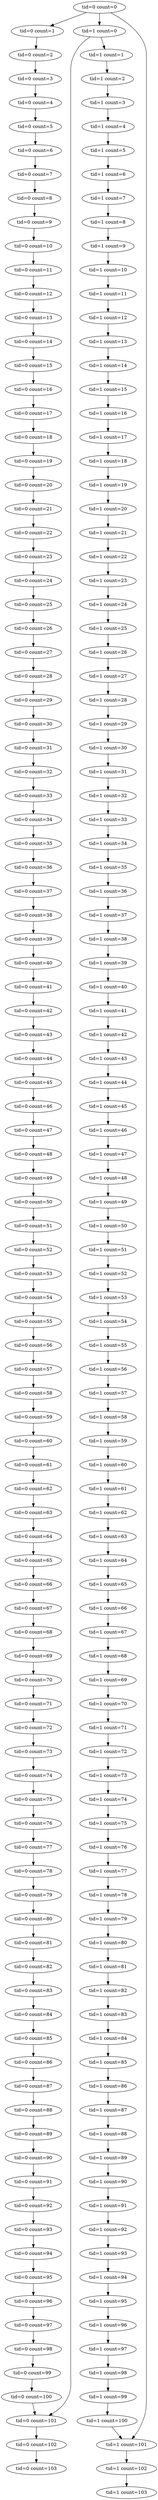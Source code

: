 digraph G {
0 [count=0, is_write=0, label="tid=0 count=0", start_addr=0, tid=0];
1 [count=1, is_write=0, label="tid=0 count=1", start_addr=0, tid=0];
2 [count=2, is_write=0, label="tid=0 count=2", start_addr=0, tid=0];
3 [count=3, is_write=0, label="tid=0 count=3", start_addr=0, tid=0];
4 [count=4, is_write=0, label="tid=0 count=4", start_addr=0, tid=0];
5 [count=5, is_write=0, label="tid=0 count=5", start_addr=0, tid=0];
6 [count=6, is_write=0, label="tid=0 count=6", start_addr=0, tid=0];
7 [count=7, is_write=0, label="tid=0 count=7", start_addr=0, tid=0];
8 [count=8, is_write=0, label="tid=0 count=8", start_addr=0, tid=0];
9 [count=9, is_write=0, label="tid=0 count=9", start_addr=0, tid=0];
10 [count=10, is_write=0, label="tid=0 count=10", start_addr=0, tid=0];
11 [count=11, is_write=0, label="tid=0 count=11", start_addr=0, tid=0];
12 [count=12, is_write=0, label="tid=0 count=12", start_addr=0, tid=0];
13 [count=13, is_write=0, label="tid=0 count=13", start_addr=0, tid=0];
14 [count=14, is_write=0, label="tid=0 count=14", start_addr=0, tid=0];
15 [count=15, is_write=0, label="tid=0 count=15", start_addr=0, tid=0];
16 [count=16, is_write=0, label="tid=0 count=16", start_addr=0, tid=0];
17 [count=17, is_write=0, label="tid=0 count=17", start_addr=0, tid=0];
18 [count=18, is_write=0, label="tid=0 count=18", start_addr=0, tid=0];
19 [count=19, is_write=0, label="tid=0 count=19", start_addr=0, tid=0];
20 [count=20, is_write=0, label="tid=0 count=20", start_addr=0, tid=0];
21 [count=21, is_write=0, label="tid=0 count=21", start_addr=0, tid=0];
22 [count=22, is_write=0, label="tid=0 count=22", start_addr=0, tid=0];
23 [count=23, is_write=0, label="tid=0 count=23", start_addr=0, tid=0];
24 [count=24, is_write=0, label="tid=0 count=24", start_addr=0, tid=0];
25 [count=25, is_write=0, label="tid=0 count=25", start_addr=0, tid=0];
26 [count=26, is_write=0, label="tid=0 count=26", start_addr=0, tid=0];
27 [count=27, is_write=0, label="tid=0 count=27", start_addr=0, tid=0];
28 [count=28, is_write=0, label="tid=0 count=28", start_addr=0, tid=0];
29 [count=29, is_write=0, label="tid=0 count=29", start_addr=0, tid=0];
30 [count=30, is_write=0, label="tid=0 count=30", start_addr=0, tid=0];
31 [count=31, is_write=0, label="tid=0 count=31", start_addr=0, tid=0];
32 [count=32, is_write=0, label="tid=0 count=32", start_addr=0, tid=0];
33 [count=33, is_write=0, label="tid=0 count=33", start_addr=0, tid=0];
34 [count=34, is_write=0, label="tid=0 count=34", start_addr=0, tid=0];
35 [count=35, is_write=0, label="tid=0 count=35", start_addr=0, tid=0];
36 [count=36, is_write=0, label="tid=0 count=36", start_addr=0, tid=0];
37 [count=37, is_write=0, label="tid=0 count=37", start_addr=0, tid=0];
38 [count=38, is_write=0, label="tid=0 count=38", start_addr=0, tid=0];
39 [count=39, is_write=0, label="tid=0 count=39", start_addr=0, tid=0];
40 [count=40, is_write=0, label="tid=0 count=40", start_addr=0, tid=0];
41 [count=41, is_write=0, label="tid=0 count=41", start_addr=0, tid=0];
42 [count=42, is_write=0, label="tid=0 count=42", start_addr=0, tid=0];
43 [count=43, is_write=0, label="tid=0 count=43", start_addr=0, tid=0];
44 [count=44, is_write=0, label="tid=0 count=44", start_addr=0, tid=0];
45 [count=45, is_write=0, label="tid=0 count=45", start_addr=0, tid=0];
46 [count=46, is_write=0, label="tid=0 count=46", start_addr=0, tid=0];
47 [count=47, is_write=0, label="tid=0 count=47", start_addr=0, tid=0];
48 [count=48, is_write=0, label="tid=0 count=48", start_addr=0, tid=0];
49 [count=49, is_write=0, label="tid=0 count=49", start_addr=0, tid=0];
50 [count=50, is_write=0, label="tid=0 count=50", start_addr=0, tid=0];
51 [count=51, is_write=0, label="tid=0 count=51", start_addr=0, tid=0];
52 [count=52, is_write=0, label="tid=0 count=52", start_addr=0, tid=0];
53 [count=53, is_write=0, label="tid=0 count=53", start_addr=0, tid=0];
54 [count=54, is_write=0, label="tid=0 count=54", start_addr=0, tid=0];
55 [count=55, is_write=0, label="tid=0 count=55", start_addr=0, tid=0];
56 [count=56, is_write=0, label="tid=0 count=56", start_addr=0, tid=0];
57 [count=57, is_write=0, label="tid=0 count=57", start_addr=0, tid=0];
58 [count=58, is_write=0, label="tid=0 count=58", start_addr=0, tid=0];
59 [count=59, is_write=0, label="tid=0 count=59", start_addr=0, tid=0];
60 [count=60, is_write=0, label="tid=0 count=60", start_addr=0, tid=0];
61 [count=61, is_write=0, label="tid=0 count=61", start_addr=0, tid=0];
62 [count=62, is_write=0, label="tid=0 count=62", start_addr=0, tid=0];
63 [count=63, is_write=0, label="tid=0 count=63", start_addr=0, tid=0];
64 [count=64, is_write=0, label="tid=0 count=64", start_addr=0, tid=0];
65 [count=65, is_write=0, label="tid=0 count=65", start_addr=0, tid=0];
66 [count=66, is_write=0, label="tid=0 count=66", start_addr=0, tid=0];
67 [count=67, is_write=0, label="tid=0 count=67", start_addr=0, tid=0];
68 [count=68, is_write=0, label="tid=0 count=68", start_addr=0, tid=0];
69 [count=69, is_write=0, label="tid=0 count=69", start_addr=0, tid=0];
70 [count=70, is_write=0, label="tid=0 count=70", start_addr=0, tid=0];
71 [count=71, is_write=0, label="tid=0 count=71", start_addr=0, tid=0];
72 [count=72, is_write=0, label="tid=0 count=72", start_addr=0, tid=0];
73 [count=73, is_write=0, label="tid=0 count=73", start_addr=0, tid=0];
74 [count=74, is_write=0, label="tid=0 count=74", start_addr=0, tid=0];
75 [count=75, is_write=0, label="tid=0 count=75", start_addr=0, tid=0];
76 [count=76, is_write=0, label="tid=0 count=76", start_addr=0, tid=0];
77 [count=77, is_write=0, label="tid=0 count=77", start_addr=0, tid=0];
78 [count=78, is_write=0, label="tid=0 count=78", start_addr=0, tid=0];
79 [count=79, is_write=0, label="tid=0 count=79", start_addr=0, tid=0];
80 [count=80, is_write=0, label="tid=0 count=80", start_addr=0, tid=0];
81 [count=81, is_write=0, label="tid=0 count=81", start_addr=0, tid=0];
82 [count=82, is_write=0, label="tid=0 count=82", start_addr=0, tid=0];
83 [count=83, is_write=0, label="tid=0 count=83", start_addr=0, tid=0];
84 [count=84, is_write=0, label="tid=0 count=84", start_addr=0, tid=0];
85 [count=85, is_write=0, label="tid=0 count=85", start_addr=0, tid=0];
86 [count=86, is_write=0, label="tid=0 count=86", start_addr=0, tid=0];
87 [count=87, is_write=0, label="tid=0 count=87", start_addr=0, tid=0];
88 [count=88, is_write=0, label="tid=0 count=88", start_addr=0, tid=0];
89 [count=89, is_write=0, label="tid=0 count=89", start_addr=0, tid=0];
90 [count=90, is_write=0, label="tid=0 count=90", start_addr=0, tid=0];
91 [count=91, is_write=0, label="tid=0 count=91", start_addr=0, tid=0];
92 [count=92, is_write=0, label="tid=0 count=92", start_addr=0, tid=0];
93 [count=93, is_write=0, label="tid=0 count=93", start_addr=0, tid=0];
94 [count=94, is_write=0, label="tid=0 count=94", start_addr=0, tid=0];
95 [count=95, is_write=0, label="tid=0 count=95", start_addr=0, tid=0];
96 [count=96, is_write=0, label="tid=0 count=96", start_addr=0, tid=0];
97 [count=97, is_write=0, label="tid=0 count=97", start_addr=0, tid=0];
98 [count=98, is_write=0, label="tid=0 count=98", start_addr=0, tid=0];
99 [count=99, is_write=0, label="tid=0 count=99", start_addr=0, tid=0];
100 [count=100, is_write=0, label="tid=0 count=100", start_addr=0, tid=0];
101 [count=101, is_write=0, label="tid=0 count=101", start_addr=0, tid=0];
102 [count=102, is_write=0, label="tid=0 count=102", start_addr=0, tid=0];
103 [count=103, is_write=0, label="tid=0 count=103", start_addr=0, tid=0];
110 [count=0, is_write=0, label="tid=1 count=0", start_addr=0, tid=1];
111 [count=1, is_write=0, label="tid=1 count=1", start_addr=0, tid=1];
112 [count=2, is_write=0, label="tid=1 count=2", start_addr=0, tid=1];
113 [count=3, is_write=0, label="tid=1 count=3", start_addr=0, tid=1];
114 [count=4, is_write=0, label="tid=1 count=4", start_addr=0, tid=1];
115 [count=5, is_write=0, label="tid=1 count=5", start_addr=0, tid=1];
116 [count=6, is_write=0, label="tid=1 count=6", start_addr=0, tid=1];
117 [count=7, is_write=0, label="tid=1 count=7", start_addr=0, tid=1];
118 [count=8, is_write=0, label="tid=1 count=8", start_addr=0, tid=1];
119 [count=9, is_write=0, label="tid=1 count=9", start_addr=0, tid=1];
120 [count=10, is_write=0, label="tid=1 count=10", start_addr=0, tid=1];
121 [count=11, is_write=0, label="tid=1 count=11", start_addr=0, tid=1];
122 [count=12, is_write=0, label="tid=1 count=12", start_addr=0, tid=1];
123 [count=13, is_write=0, label="tid=1 count=13", start_addr=0, tid=1];
124 [count=14, is_write=0, label="tid=1 count=14", start_addr=0, tid=1];
125 [count=15, is_write=0, label="tid=1 count=15", start_addr=0, tid=1];
126 [count=16, is_write=0, label="tid=1 count=16", start_addr=0, tid=1];
127 [count=17, is_write=0, label="tid=1 count=17", start_addr=0, tid=1];
128 [count=18, is_write=0, label="tid=1 count=18", start_addr=0, tid=1];
129 [count=19, is_write=0, label="tid=1 count=19", start_addr=0, tid=1];
130 [count=20, is_write=0, label="tid=1 count=20", start_addr=0, tid=1];
131 [count=21, is_write=0, label="tid=1 count=21", start_addr=0, tid=1];
132 [count=22, is_write=0, label="tid=1 count=22", start_addr=0, tid=1];
133 [count=23, is_write=0, label="tid=1 count=23", start_addr=0, tid=1];
134 [count=24, is_write=0, label="tid=1 count=24", start_addr=0, tid=1];
135 [count=25, is_write=0, label="tid=1 count=25", start_addr=0, tid=1];
136 [count=26, is_write=0, label="tid=1 count=26", start_addr=0, tid=1];
137 [count=27, is_write=0, label="tid=1 count=27", start_addr=0, tid=1];
138 [count=28, is_write=0, label="tid=1 count=28", start_addr=0, tid=1];
139 [count=29, is_write=0, label="tid=1 count=29", start_addr=0, tid=1];
140 [count=30, is_write=0, label="tid=1 count=30", start_addr=0, tid=1];
141 [count=31, is_write=0, label="tid=1 count=31", start_addr=0, tid=1];
142 [count=32, is_write=0, label="tid=1 count=32", start_addr=0, tid=1];
143 [count=33, is_write=0, label="tid=1 count=33", start_addr=0, tid=1];
144 [count=34, is_write=0, label="tid=1 count=34", start_addr=0, tid=1];
145 [count=35, is_write=0, label="tid=1 count=35", start_addr=0, tid=1];
146 [count=36, is_write=0, label="tid=1 count=36", start_addr=0, tid=1];
147 [count=37, is_write=0, label="tid=1 count=37", start_addr=0, tid=1];
148 [count=38, is_write=0, label="tid=1 count=38", start_addr=0, tid=1];
149 [count=39, is_write=0, label="tid=1 count=39", start_addr=0, tid=1];
150 [count=40, is_write=0, label="tid=1 count=40", start_addr=0, tid=1];
151 [count=41, is_write=0, label="tid=1 count=41", start_addr=0, tid=1];
152 [count=42, is_write=0, label="tid=1 count=42", start_addr=0, tid=1];
153 [count=43, is_write=0, label="tid=1 count=43", start_addr=0, tid=1];
154 [count=44, is_write=0, label="tid=1 count=44", start_addr=0, tid=1];
155 [count=45, is_write=0, label="tid=1 count=45", start_addr=0, tid=1];
156 [count=46, is_write=0, label="tid=1 count=46", start_addr=0, tid=1];
157 [count=47, is_write=0, label="tid=1 count=47", start_addr=0, tid=1];
158 [count=48, is_write=0, label="tid=1 count=48", start_addr=0, tid=1];
159 [count=49, is_write=0, label="tid=1 count=49", start_addr=0, tid=1];
160 [count=50, is_write=0, label="tid=1 count=50", start_addr=0, tid=1];
161 [count=51, is_write=0, label="tid=1 count=51", start_addr=0, tid=1];
162 [count=52, is_write=0, label="tid=1 count=52", start_addr=0, tid=1];
163 [count=53, is_write=0, label="tid=1 count=53", start_addr=0, tid=1];
164 [count=54, is_write=0, label="tid=1 count=54", start_addr=0, tid=1];
165 [count=55, is_write=0, label="tid=1 count=55", start_addr=0, tid=1];
166 [count=56, is_write=0, label="tid=1 count=56", start_addr=0, tid=1];
167 [count=57, is_write=0, label="tid=1 count=57", start_addr=0, tid=1];
168 [count=58, is_write=0, label="tid=1 count=58", start_addr=0, tid=1];
169 [count=59, is_write=0, label="tid=1 count=59", start_addr=0, tid=1];
170 [count=60, is_write=0, label="tid=1 count=60", start_addr=0, tid=1];
171 [count=61, is_write=0, label="tid=1 count=61", start_addr=0, tid=1];
172 [count=62, is_write=0, label="tid=1 count=62", start_addr=0, tid=1];
173 [count=63, is_write=0, label="tid=1 count=63", start_addr=0, tid=1];
174 [count=64, is_write=0, label="tid=1 count=64", start_addr=0, tid=1];
175 [count=65, is_write=0, label="tid=1 count=65", start_addr=0, tid=1];
176 [count=66, is_write=0, label="tid=1 count=66", start_addr=0, tid=1];
177 [count=67, is_write=0, label="tid=1 count=67", start_addr=0, tid=1];
178 [count=68, is_write=0, label="tid=1 count=68", start_addr=0, tid=1];
179 [count=69, is_write=0, label="tid=1 count=69", start_addr=0, tid=1];
180 [count=70, is_write=0, label="tid=1 count=70", start_addr=0, tid=1];
181 [count=71, is_write=0, label="tid=1 count=71", start_addr=0, tid=1];
182 [count=72, is_write=0, label="tid=1 count=72", start_addr=0, tid=1];
183 [count=73, is_write=0, label="tid=1 count=73", start_addr=0, tid=1];
184 [count=74, is_write=0, label="tid=1 count=74", start_addr=0, tid=1];
185 [count=75, is_write=0, label="tid=1 count=75", start_addr=0, tid=1];
186 [count=76, is_write=0, label="tid=1 count=76", start_addr=0, tid=1];
187 [count=77, is_write=0, label="tid=1 count=77", start_addr=0, tid=1];
188 [count=78, is_write=0, label="tid=1 count=78", start_addr=0, tid=1];
189 [count=79, is_write=0, label="tid=1 count=79", start_addr=0, tid=1];
190 [count=80, is_write=0, label="tid=1 count=80", start_addr=0, tid=1];
191 [count=81, is_write=0, label="tid=1 count=81", start_addr=0, tid=1];
192 [count=82, is_write=0, label="tid=1 count=82", start_addr=0, tid=1];
193 [count=83, is_write=0, label="tid=1 count=83", start_addr=0, tid=1];
194 [count=84, is_write=0, label="tid=1 count=84", start_addr=0, tid=1];
195 [count=85, is_write=0, label="tid=1 count=85", start_addr=0, tid=1];
196 [count=86, is_write=0, label="tid=1 count=86", start_addr=0, tid=1];
197 [count=87, is_write=0, label="tid=1 count=87", start_addr=0, tid=1];
198 [count=88, is_write=0, label="tid=1 count=88", start_addr=0, tid=1];
199 [count=89, is_write=0, label="tid=1 count=89", start_addr=0, tid=1];
200 [count=90, is_write=0, label="tid=1 count=90", start_addr=0, tid=1];
201 [count=91, is_write=0, label="tid=1 count=91", start_addr=0, tid=1];
202 [count=92, is_write=0, label="tid=1 count=92", start_addr=0, tid=1];
203 [count=93, is_write=0, label="tid=1 count=93", start_addr=0, tid=1];
204 [count=94, is_write=0, label="tid=1 count=94", start_addr=0, tid=1];
205 [count=95, is_write=0, label="tid=1 count=95", start_addr=0, tid=1];
206 [count=96, is_write=0, label="tid=1 count=96", start_addr=0, tid=1];
207 [count=97, is_write=0, label="tid=1 count=97", start_addr=0, tid=1];
208 [count=98, is_write=0, label="tid=1 count=98", start_addr=0, tid=1];
209 [count=99, is_write=0, label="tid=1 count=99", start_addr=0, tid=1];
210 [count=100, is_write=0, label="tid=1 count=100", start_addr=0, tid=1];
211 [count=101, is_write=0, label="tid=1 count=101", start_addr=0, tid=1];
212 [count=102, is_write=0, label="tid=1 count=102", start_addr=0, tid=1];
213 [count=103, is_write=0, label="tid=1 count=103", start_addr=0, tid=1];
0->1 ;
1->2 ;
2->3 ;
3->4 ;
4->5 ;
5->6 ;
6->7 ;
7->8 ;
8->9 ;
9->10 ;
10->11 ;
11->12 ;
12->13 ;
13->14 ;
14->15 ;
15->16 ;
16->17 ;
17->18 ;
18->19 ;
19->20 ;
20->21 ;
21->22 ;
22->23 ;
23->24 ;
24->25 ;
25->26 ;
26->27 ;
27->28 ;
28->29 ;
29->30 ;
30->31 ;
31->32 ;
32->33 ;
33->34 ;
34->35 ;
35->36 ;
36->37 ;
37->38 ;
38->39 ;
39->40 ;
40->41 ;
41->42 ;
42->43 ;
43->44 ;
44->45 ;
45->46 ;
46->47 ;
47->48 ;
48->49 ;
49->50 ;
50->51 ;
51->52 ;
52->53 ;
53->54 ;
54->55 ;
55->56 ;
56->57 ;
57->58 ;
58->59 ;
59->60 ;
60->61 ;
61->62 ;
62->63 ;
63->64 ;
64->65 ;
65->66 ;
66->67 ;
67->68 ;
68->69 ;
69->70 ;
70->71 ;
71->72 ;
72->73 ;
73->74 ;
74->75 ;
75->76 ;
76->77 ;
77->78 ;
78->79 ;
79->80 ;
80->81 ;
81->82 ;
82->83 ;
83->84 ;
84->85 ;
85->86 ;
86->87 ;
87->88 ;
88->89 ;
89->90 ;
90->91 ;
91->92 ;
92->93 ;
93->94 ;
94->95 ;
95->96 ;
96->97 ;
97->98 ;
98->99 ;
99->100 ;
100->101 ;
101->102 ;
102->103 ;
110->111 ;
111->112 ;
112->113 ;
113->114 ;
114->115 ;
115->116 ;
116->117 ;
117->118 ;
118->119 ;
119->120 ;
120->121 ;
121->122 ;
122->123 ;
123->124 ;
124->125 ;
125->126 ;
126->127 ;
127->128 ;
128->129 ;
129->130 ;
130->131 ;
131->132 ;
132->133 ;
133->134 ;
134->135 ;
135->136 ;
136->137 ;
137->138 ;
138->139 ;
139->140 ;
140->141 ;
141->142 ;
142->143 ;
143->144 ;
144->145 ;
145->146 ;
146->147 ;
147->148 ;
148->149 ;
149->150 ;
150->151 ;
151->152 ;
152->153 ;
153->154 ;
154->155 ;
155->156 ;
156->157 ;
157->158 ;
158->159 ;
159->160 ;
160->161 ;
161->162 ;
162->163 ;
163->164 ;
164->165 ;
165->166 ;
166->167 ;
167->168 ;
168->169 ;
169->170 ;
170->171 ;
171->172 ;
172->173 ;
173->174 ;
174->175 ;
175->176 ;
176->177 ;
177->178 ;
178->179 ;
179->180 ;
180->181 ;
181->182 ;
182->183 ;
183->184 ;
184->185 ;
185->186 ;
186->187 ;
187->188 ;
188->189 ;
189->190 ;
190->191 ;
191->192 ;
192->193 ;
193->194 ;
194->195 ;
195->196 ;
196->197 ;
197->198 ;
198->199 ;
199->200 ;
200->201 ;
201->202 ;
202->203 ;
203->204 ;
204->205 ;
205->206 ;
206->207 ;
207->208 ;
208->209 ;
209->210 ;
210->211 ;
211->212 ;
212->213 ;
0->211 ;
0->110 ;
110->101 ;
}
